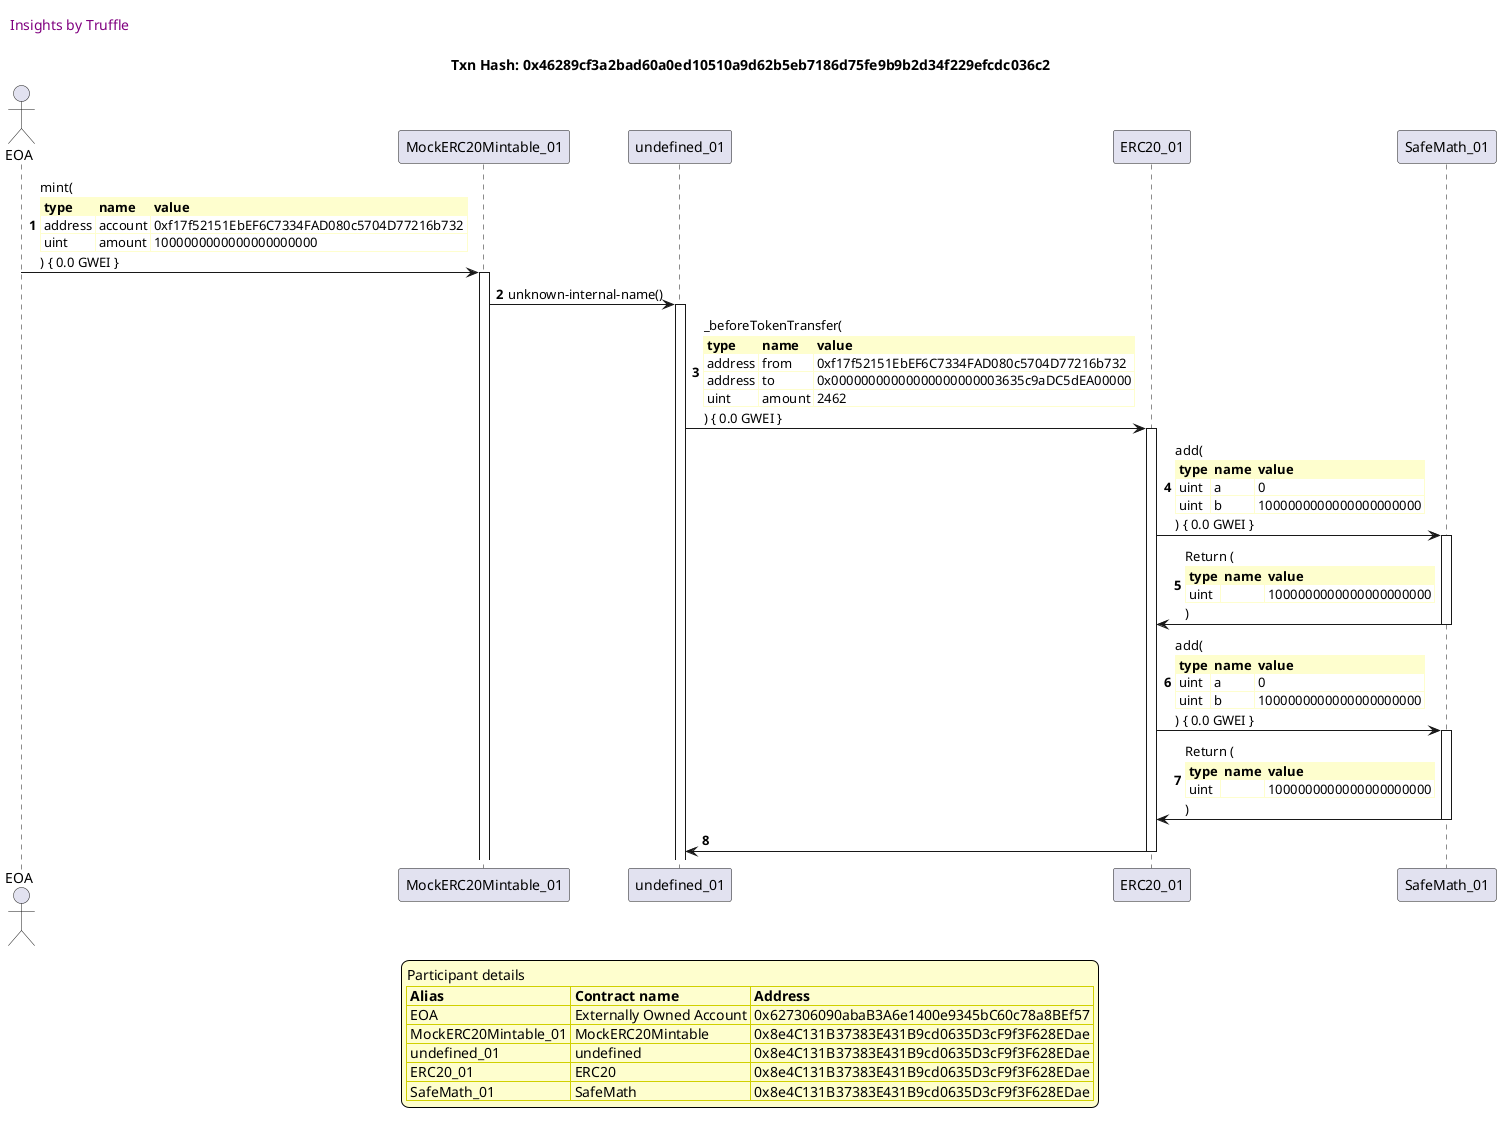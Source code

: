 

@startuml

autonumber
skinparam legendBackgroundColor #FEFECE

<style>
      header {
        HorizontalAlignment left
        FontColor purple
        FontSize 14
        Padding 10
      }
    </style>

header Insights by Truffle

title Txn Hash: 0x46289cf3a2bad60a0ed10510a9d62b5eb7186d75fe9b9b2d34f229efcdc036c2


actor EOA as "EOA"
participant MockERC20Mintable_01 as "MockERC20Mintable_01"
participant undefined_01 as "undefined_01"
participant ERC20_01 as "ERC20_01"
participant SafeMath_01 as "SafeMath_01"

"EOA" -> "MockERC20Mintable_01" ++: mint(\n\
<#FEFECE,#FEFECE>|= type |= name |= value |\n\
| address | account | 0xf17f52151EbEF6C7334FAD080c5704D77216b732 |\n\
| uint | amount | 1000000000000000000000 |\n\
) { 0.0 GWEI }
"MockERC20Mintable_01" -> "undefined_01" ++: unknown-internal-name()
"undefined_01" -> "ERC20_01" ++: _beforeTokenTransfer(\n\
<#FEFECE,#FEFECE>|= type |= name |= value |\n\
| address | from | 0xf17f52151EbEF6C7334FAD080c5704D77216b732 |\n\
| address | to | 0x00000000000000000000003635c9aDC5dEA00000 |\n\
| uint | amount | 2462 |\n\
) { 0.0 GWEI }
"ERC20_01" -> "SafeMath_01" ++: add(\n\
<#FEFECE,#FEFECE>|= type |= name |= value |\n\
| uint | a | 0 |\n\
| uint | b | 1000000000000000000000 |\n\
) { 0.0 GWEI }
"SafeMath_01" -> "ERC20_01" --: Return (\n\
<#FEFECE,#FEFECE>|= type |= name |= value |\n\
| uint |  | 1000000000000000000000 |\n\
)
"ERC20_01" -> "SafeMath_01" ++: add(\n\
<#FEFECE,#FEFECE>|= type |= name |= value |\n\
| uint | a | 0 |\n\
| uint | b | 1000000000000000000000 |\n\
) { 0.0 GWEI }
"SafeMath_01" -> "ERC20_01" --: Return (\n\
<#FEFECE,#FEFECE>|= type |= name |= value |\n\
| uint |  | 1000000000000000000000 |\n\
)
"ERC20_01" -> "undefined_01" --: 

legend
Participant details
<#FEFECE,#D0D000>|= Alias |= Contract name |= Address |
<#FEFECE>| EOA | Externally Owned Account | 0x627306090abaB3A6e1400e9345bC60c78a8BEf57 |
<#FEFECE>| MockERC20Mintable_01 | MockERC20Mintable | 0x8e4C131B37383E431B9cd0635D3cF9f3F628EDae |
<#FEFECE>| undefined_01 | undefined | 0x8e4C131B37383E431B9cd0635D3cF9f3F628EDae |
<#FEFECE>| ERC20_01 | ERC20 | 0x8e4C131B37383E431B9cd0635D3cF9f3F628EDae |
<#FEFECE>| SafeMath_01 | SafeMath | 0x8e4C131B37383E431B9cd0635D3cF9f3F628EDae |
endlegend

@enduml